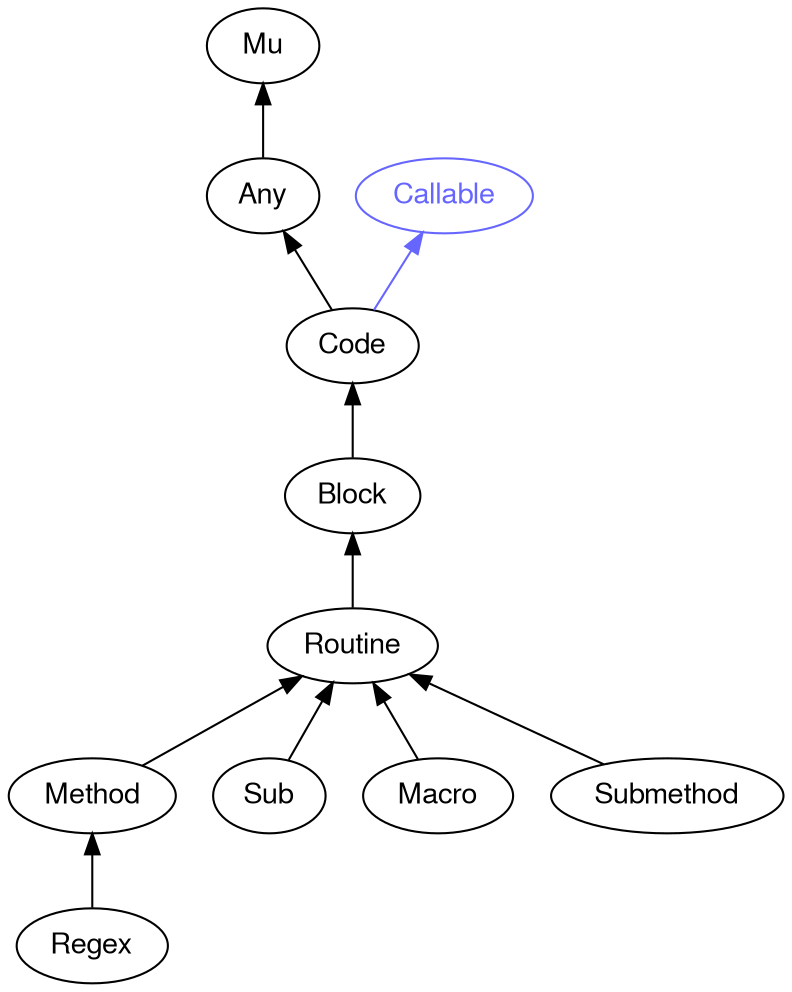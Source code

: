 digraph "perl6-type-graph" {
    rankdir=BT;
    splines=polyline;
    overlap=false; 
    // Types
    "Block" [color="#000000", fontcolor="#000000", href="/type/Block", fontname="FreeSans"];
    "Mu" [color="#000000", fontcolor="#000000", href="/type/Mu", fontname="FreeSans"];
    "Any" [color="#000000", fontcolor="#000000", href="/type/Any", fontname="FreeSans"];
    "Callable" [color="#6666FF", fontcolor="#6666FF", href="/type/Callable", fontname="FreeSans"];
    "Code" [color="#000000", fontcolor="#000000", href="/type/Code", fontname="FreeSans"];
    "Routine" [color="#000000", fontcolor="#000000", href="/type/Routine", fontname="FreeSans"];
    "Method" [color="#000000", fontcolor="#000000", href="/type/Method", fontname="FreeSans"];
    "Sub" [color="#000000", fontcolor="#000000", href="/type/Sub", fontname="FreeSans"];
    "Macro" [color="#000000", fontcolor="#000000", href="/type/Macro", fontname="FreeSans"];
    "Submethod" [color="#000000", fontcolor="#000000", href="/type/Submethod", fontname="FreeSans"];
    "Regex" [color="#000000", fontcolor="#000000", href="/type/Regex", fontname="FreeSans"];

    // Superclasses
    "Block" -> "Code" [color="#000000"];
    "Any" -> "Mu" [color="#000000"];
    "Code" -> "Any" [color="#000000"];
    "Routine" -> "Block" [color="#000000"];
    "Method" -> "Routine" [color="#000000"];
    "Sub" -> "Routine" [color="#000000"];
    "Macro" -> "Routine" [color="#000000"];
    "Submethod" -> "Routine" [color="#000000"];
    "Regex" -> "Method" [color="#000000"];

    // Roles
    "Code" -> "Callable" [color="#6666FF"];
}
